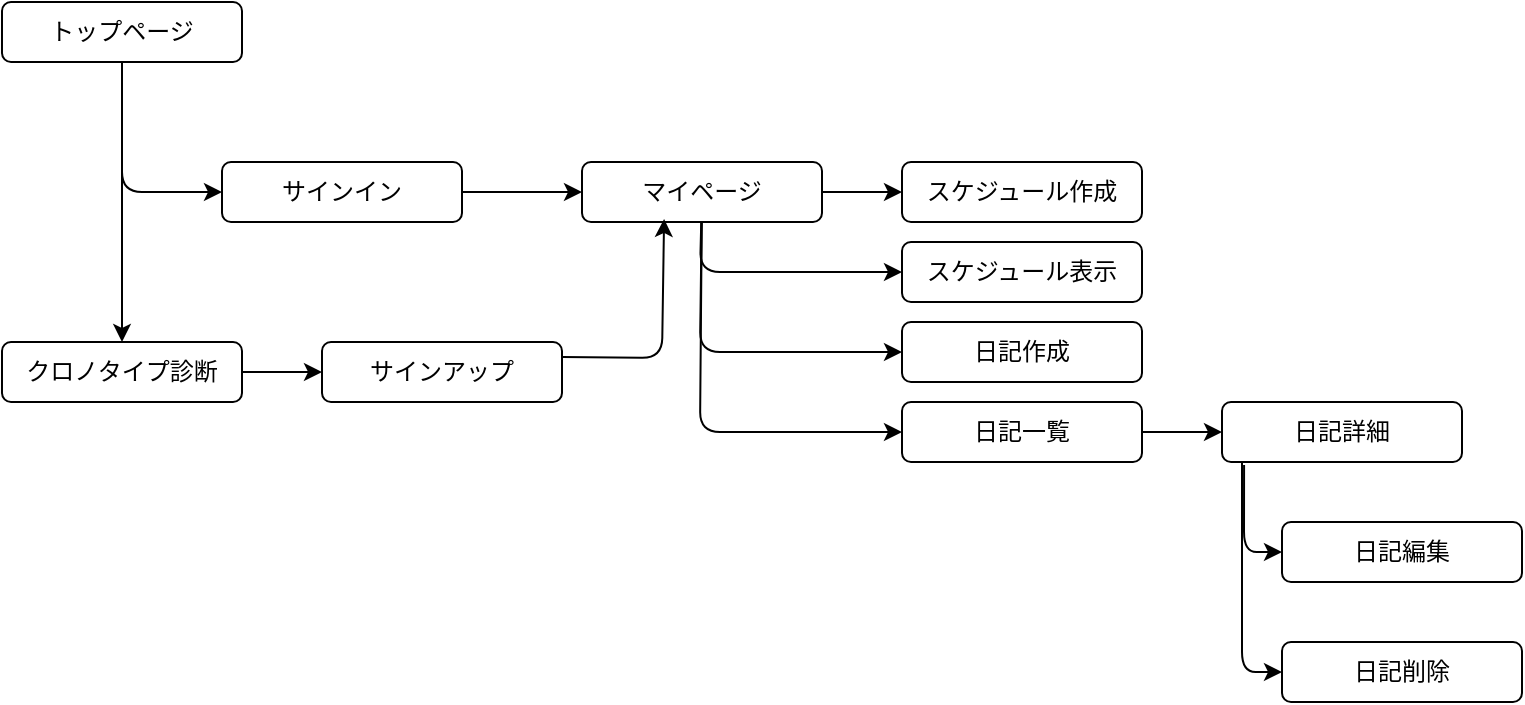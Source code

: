 <mxfile>
    <diagram id="Msp0-s3B20-WHwN0Jx1F" name="ページ1">
        <mxGraphModel dx="976" dy="682" grid="1" gridSize="10" guides="1" tooltips="1" connect="1" arrows="1" fold="1" page="1" pageScale="1" pageWidth="827" pageHeight="1169" math="0" shadow="0">
            <root>
                <mxCell id="0"/>
                <mxCell id="1" parent="0"/>
                <mxCell id="6" value="" style="edgeStyle=none;html=1;" parent="1" source="2" target="5" edge="1">
                    <mxGeometry relative="1" as="geometry">
                        <Array as="points">
                            <mxPoint x="94" y="65"/>
                            <mxPoint x="94" y="105"/>
                        </Array>
                    </mxGeometry>
                </mxCell>
                <mxCell id="8" value="" style="edgeStyle=none;html=1;startArrow=none;startFill=0;endArrow=classic;endFill=1;" parent="1" source="2" target="7" edge="1">
                    <mxGeometry relative="1" as="geometry">
                        <Array as="points">
                            <mxPoint x="94" y="105"/>
                            <mxPoint x="94" y="175"/>
                        </Array>
                    </mxGeometry>
                </mxCell>
                <mxCell id="2" value="トップページ" style="rounded=1;whiteSpace=wrap;html=1;" parent="1" vertex="1">
                    <mxGeometry x="34" y="10" width="120" height="30" as="geometry"/>
                </mxCell>
                <mxCell id="19" value="" style="edgeStyle=none;html=1;" parent="1" source="5" target="18" edge="1">
                    <mxGeometry relative="1" as="geometry"/>
                </mxCell>
                <mxCell id="5" value="サインイン" style="rounded=1;whiteSpace=wrap;html=1;" parent="1" vertex="1">
                    <mxGeometry x="144" y="90" width="120" height="30" as="geometry"/>
                </mxCell>
                <mxCell id="38" style="edgeStyle=none;html=1;exitX=1;exitY=0.5;exitDx=0;exitDy=0;startArrow=none;startFill=0;endArrow=classic;endFill=1;" parent="1" source="7" target="37" edge="1">
                    <mxGeometry relative="1" as="geometry"/>
                </mxCell>
                <mxCell id="7" value="クロノタイプ診断" style="rounded=1;whiteSpace=wrap;html=1;" parent="1" vertex="1">
                    <mxGeometry x="34" y="180" width="120" height="30" as="geometry"/>
                </mxCell>
                <mxCell id="21" value="" style="edgeStyle=none;html=1;" parent="1" source="18" target="20" edge="1">
                    <mxGeometry relative="1" as="geometry"/>
                </mxCell>
                <mxCell id="29" value="" style="edgeStyle=none;html=1;startArrow=none;startFill=0;endArrow=classic;endFill=1;" parent="1" source="18" target="28" edge="1">
                    <mxGeometry relative="1" as="geometry">
                        <Array as="points">
                            <mxPoint x="383" y="185"/>
                        </Array>
                    </mxGeometry>
                </mxCell>
                <mxCell id="31" value="" style="edgeStyle=none;html=1;startArrow=none;startFill=0;endArrow=classic;endFill=1;" parent="1" source="18" target="30" edge="1">
                    <mxGeometry relative="1" as="geometry">
                        <Array as="points">
                            <mxPoint x="383" y="225"/>
                        </Array>
                    </mxGeometry>
                </mxCell>
                <mxCell id="18" value="マイページ" style="rounded=1;whiteSpace=wrap;html=1;" parent="1" vertex="1">
                    <mxGeometry x="324" y="90" width="120" height="30" as="geometry"/>
                </mxCell>
                <mxCell id="20" value="スケジュール作成" style="rounded=1;whiteSpace=wrap;html=1;" parent="1" vertex="1">
                    <mxGeometry x="484" y="90" width="120" height="30" as="geometry"/>
                </mxCell>
                <mxCell id="27" value="" style="edgeStyle=none;html=1;endArrow=none;endFill=0;startArrow=classic;startFill=1;" parent="1" source="24" target="18" edge="1">
                    <mxGeometry relative="1" as="geometry">
                        <Array as="points">
                            <mxPoint x="383" y="145"/>
                        </Array>
                    </mxGeometry>
                </mxCell>
                <mxCell id="24" value="スケジュール表示" style="rounded=1;whiteSpace=wrap;html=1;" parent="1" vertex="1">
                    <mxGeometry x="484" y="130" width="120" height="30" as="geometry"/>
                </mxCell>
                <mxCell id="28" value="日記作成" style="rounded=1;whiteSpace=wrap;html=1;" parent="1" vertex="1">
                    <mxGeometry x="484" y="170" width="120" height="30" as="geometry"/>
                </mxCell>
                <mxCell id="33" value="" style="edgeStyle=none;html=1;startArrow=none;startFill=0;endArrow=classic;endFill=1;" parent="1" source="30" target="32" edge="1">
                    <mxGeometry relative="1" as="geometry"/>
                </mxCell>
                <mxCell id="30" value="日記一覧" style="rounded=1;whiteSpace=wrap;html=1;" parent="1" vertex="1">
                    <mxGeometry x="484" y="210" width="120" height="30" as="geometry"/>
                </mxCell>
                <mxCell id="32" value="日記詳細" style="rounded=1;whiteSpace=wrap;html=1;" parent="1" vertex="1">
                    <mxGeometry x="644" y="210" width="120" height="30" as="geometry"/>
                </mxCell>
                <mxCell id="39" style="edgeStyle=none;html=1;exitX=1;exitY=0.25;exitDx=0;exitDy=0;entryX=0.342;entryY=0.95;entryDx=0;entryDy=0;entryPerimeter=0;startArrow=none;startFill=0;endArrow=classic;endFill=1;" parent="1" source="37" target="18" edge="1">
                    <mxGeometry relative="1" as="geometry">
                        <Array as="points">
                            <mxPoint x="364" y="188"/>
                        </Array>
                    </mxGeometry>
                </mxCell>
                <mxCell id="37" value="サインアップ" style="rounded=1;whiteSpace=wrap;html=1;" parent="1" vertex="1">
                    <mxGeometry x="194" y="180" width="120" height="30" as="geometry"/>
                </mxCell>
                <mxCell id="45" style="edgeStyle=none;html=1;exitX=0;exitY=0.5;exitDx=0;exitDy=0;entryX=0.092;entryY=1.05;entryDx=0;entryDy=0;entryPerimeter=0;startArrow=classic;startFill=1;endArrow=none;endFill=0;" parent="1" source="42" target="32" edge="1">
                    <mxGeometry relative="1" as="geometry">
                        <Array as="points">
                            <mxPoint x="655" y="285"/>
                        </Array>
                    </mxGeometry>
                </mxCell>
                <mxCell id="42" value="日記編集" style="rounded=1;whiteSpace=wrap;html=1;" parent="1" vertex="1">
                    <mxGeometry x="674" y="270" width="120" height="30" as="geometry"/>
                </mxCell>
                <mxCell id="46" style="edgeStyle=none;html=1;exitX=0;exitY=0.5;exitDx=0;exitDy=0;startArrow=classic;startFill=1;endArrow=none;endFill=0;" parent="1" source="43" edge="1">
                    <mxGeometry relative="1" as="geometry">
                        <mxPoint x="654" y="240" as="targetPoint"/>
                        <Array as="points">
                            <mxPoint x="654" y="345"/>
                        </Array>
                    </mxGeometry>
                </mxCell>
                <mxCell id="43" value="日記削除" style="rounded=1;whiteSpace=wrap;html=1;" parent="1" vertex="1">
                    <mxGeometry x="674" y="330" width="120" height="30" as="geometry"/>
                </mxCell>
            </root>
        </mxGraphModel>
    </diagram>
</mxfile>